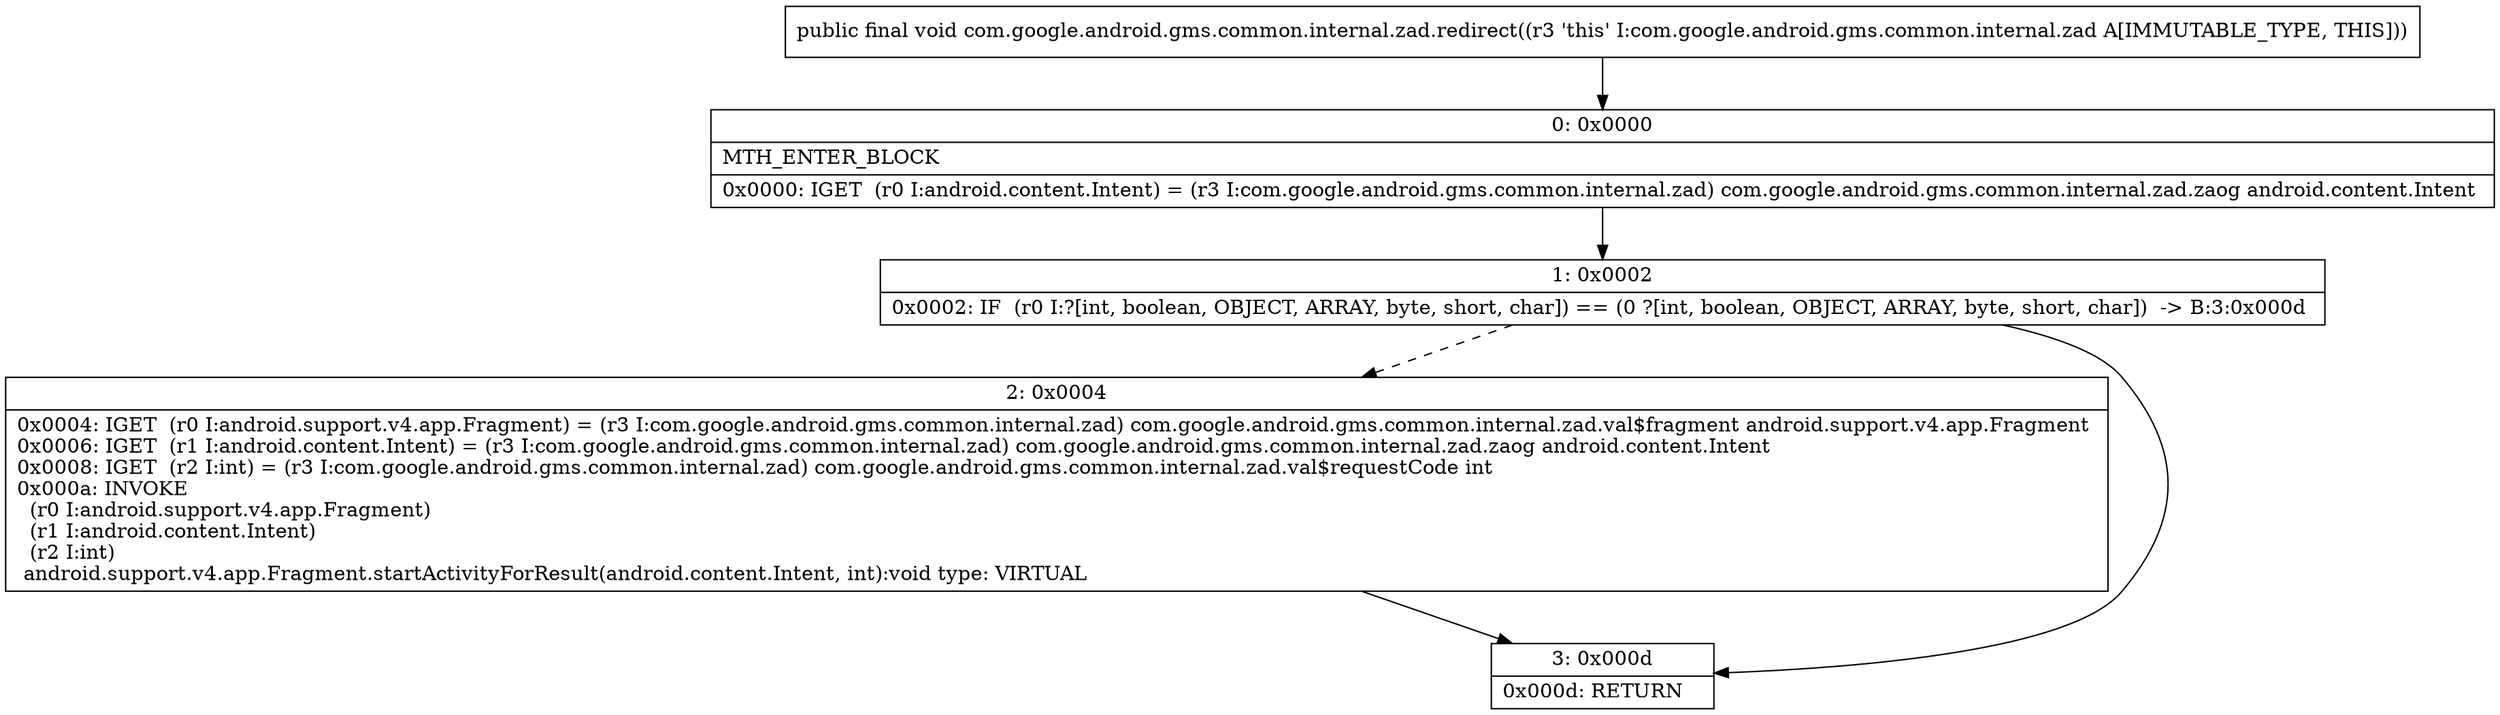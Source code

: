 digraph "CFG forcom.google.android.gms.common.internal.zad.redirect()V" {
Node_0 [shape=record,label="{0\:\ 0x0000|MTH_ENTER_BLOCK\l|0x0000: IGET  (r0 I:android.content.Intent) = (r3 I:com.google.android.gms.common.internal.zad) com.google.android.gms.common.internal.zad.zaog android.content.Intent \l}"];
Node_1 [shape=record,label="{1\:\ 0x0002|0x0002: IF  (r0 I:?[int, boolean, OBJECT, ARRAY, byte, short, char]) == (0 ?[int, boolean, OBJECT, ARRAY, byte, short, char])  \-\> B:3:0x000d \l}"];
Node_2 [shape=record,label="{2\:\ 0x0004|0x0004: IGET  (r0 I:android.support.v4.app.Fragment) = (r3 I:com.google.android.gms.common.internal.zad) com.google.android.gms.common.internal.zad.val$fragment android.support.v4.app.Fragment \l0x0006: IGET  (r1 I:android.content.Intent) = (r3 I:com.google.android.gms.common.internal.zad) com.google.android.gms.common.internal.zad.zaog android.content.Intent \l0x0008: IGET  (r2 I:int) = (r3 I:com.google.android.gms.common.internal.zad) com.google.android.gms.common.internal.zad.val$requestCode int \l0x000a: INVOKE  \l  (r0 I:android.support.v4.app.Fragment)\l  (r1 I:android.content.Intent)\l  (r2 I:int)\l android.support.v4.app.Fragment.startActivityForResult(android.content.Intent, int):void type: VIRTUAL \l}"];
Node_3 [shape=record,label="{3\:\ 0x000d|0x000d: RETURN   \l}"];
MethodNode[shape=record,label="{public final void com.google.android.gms.common.internal.zad.redirect((r3 'this' I:com.google.android.gms.common.internal.zad A[IMMUTABLE_TYPE, THIS])) }"];
MethodNode -> Node_0;
Node_0 -> Node_1;
Node_1 -> Node_2[style=dashed];
Node_1 -> Node_3;
Node_2 -> Node_3;
}

